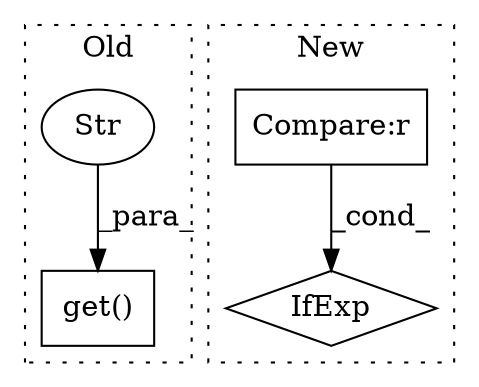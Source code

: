 digraph G {
subgraph cluster0 {
1 [label="get()" a="75" s="1039,1058" l="10,1" shape="box"];
3 [label="Str" a="66" s="1049" l="9" shape="ellipse"];
label = "Old";
style="dotted";
}
subgraph cluster1 {
2 [label="IfExp" a="51" s="1293,1320" l="4,6" shape="diamond"];
4 [label="Compare:r" a="40" s="1297" l="23" shape="box"];
label = "New";
style="dotted";
}
3 -> 1 [label="_para_"];
4 -> 2 [label="_cond_"];
}